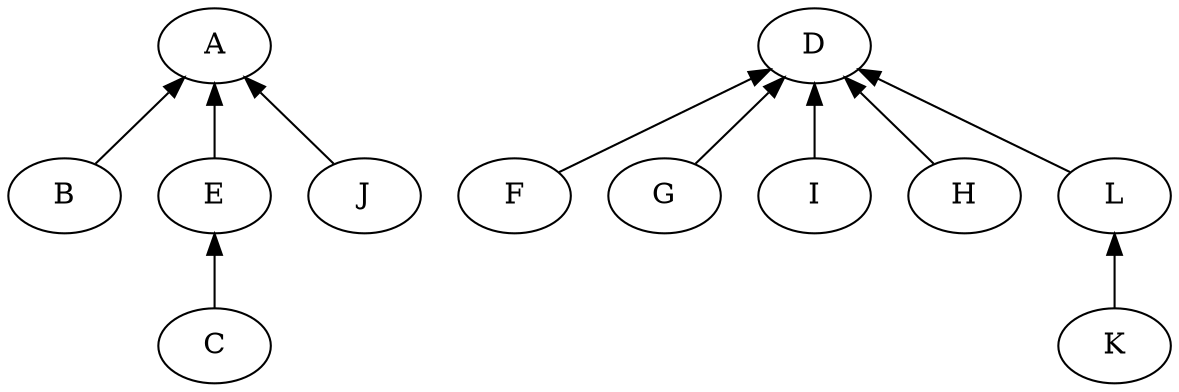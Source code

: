 digraph
{
	edge [dir="back"];
	A -> B;
	A -> E;
	E -> C;

	D -> F;
	D -> G;
	D -> I;
	D -> H;

	L -> K;

	A -> J;

	D -> L;
}
